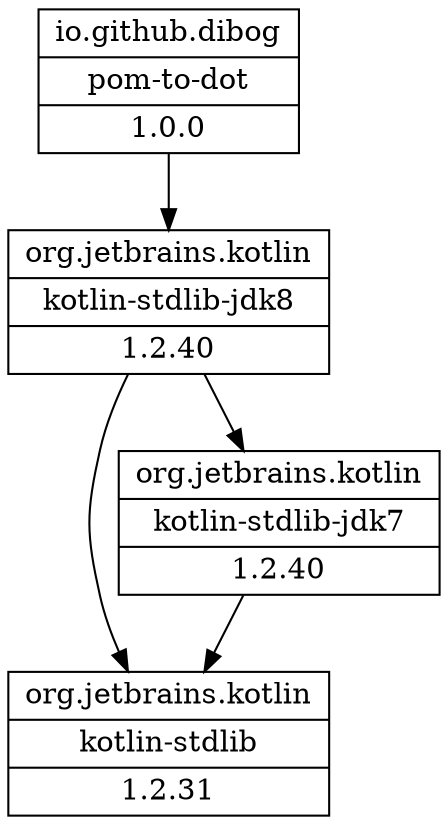 digraph pom {
  "io.github.dibog:pom-to-dot:jar:1.0.0" [shape=record, label="{ io.github.dibog | pom-to-dot | 1.0.0 }" ]
  "org.jetbrains.kotlin:kotlin-stdlib-jdk8:jar:1.2.40" [shape=record, label="{ org.jetbrains.kotlin | kotlin-stdlib-jdk8 | 1.2.40 }" ]
  "org.jetbrains.kotlin:kotlin-stdlib:jar:1.2.31" [shape=record, label="{ org.jetbrains.kotlin | kotlin-stdlib | 1.2.31 }" ]
  "org.jetbrains.kotlin:kotlin-stdlib-jdk7:jar:1.2.40" [shape=record, label="{ org.jetbrains.kotlin | kotlin-stdlib-jdk7 | 1.2.40 }" ]
  "io.github.dibog:pom-to-dot:jar:1.0.0" -> "org.jetbrains.kotlin:kotlin-stdlib-jdk8:jar:1.2.40"
  "org.jetbrains.kotlin:kotlin-stdlib-jdk8:jar:1.2.40" -> "org.jetbrains.kotlin:kotlin-stdlib:jar:1.2.31"
  "org.jetbrains.kotlin:kotlin-stdlib-jdk8:jar:1.2.40" -> "org.jetbrains.kotlin:kotlin-stdlib-jdk7:jar:1.2.40"
  "org.jetbrains.kotlin:kotlin-stdlib-jdk7:jar:1.2.40" -> "org.jetbrains.kotlin:kotlin-stdlib:jar:1.2.31"
}
